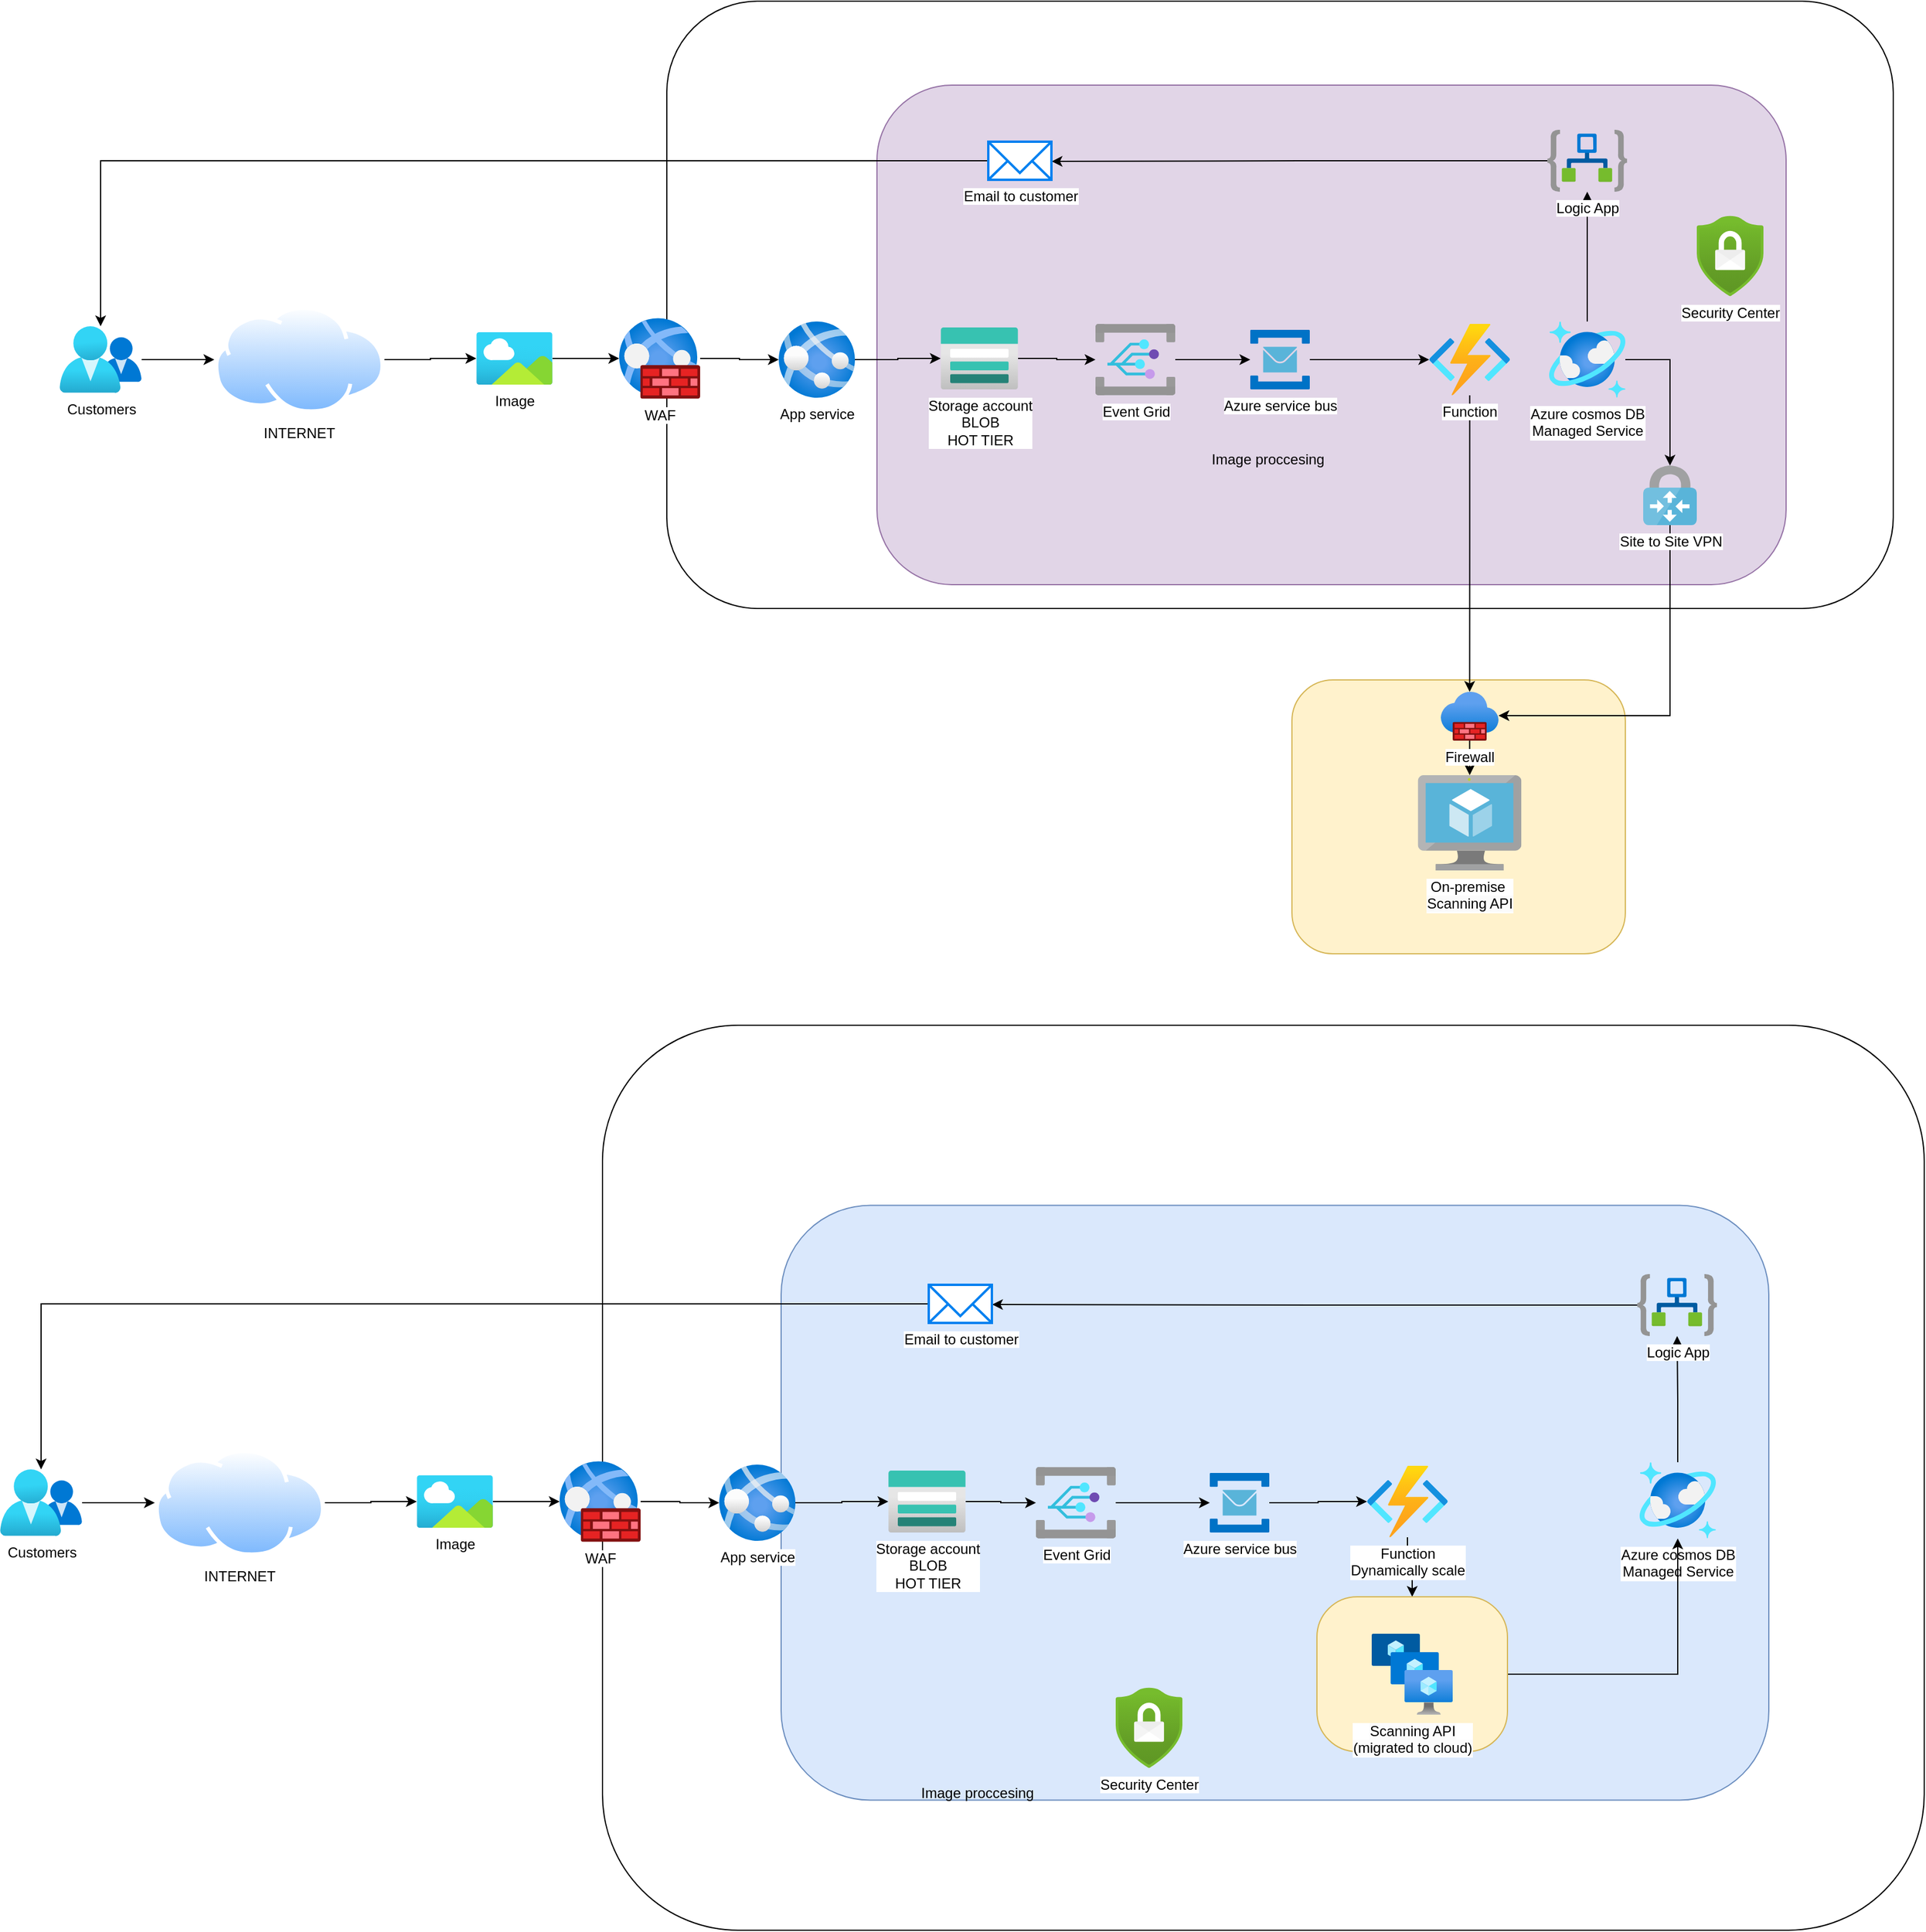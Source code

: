 <mxfile version="21.6.8" type="github">
  <diagram name="Page-1" id="VGzxjyFgtsjLAjGQvfVi">
    <mxGraphModel dx="4797" dy="2060" grid="1" gridSize="10" guides="1" tooltips="1" connect="1" arrows="1" fold="1" page="1" pageScale="1" pageWidth="827" pageHeight="1169" math="0" shadow="0">
      <root>
        <mxCell id="0" />
        <mxCell id="1" parent="0" />
        <mxCell id="vnJGNwGky5d_OeumcHCo-67" value="" style="rounded=1;whiteSpace=wrap;html=1;fillColor=#fff2cc;strokeColor=#d6b656;labelPosition=center;verticalLabelPosition=bottom;align=center;verticalAlign=top;labelBackgroundColor=none;" parent="1" vertex="1">
          <mxGeometry x="415" y="640" width="280" height="230" as="geometry" />
        </mxCell>
        <mxCell id="vnJGNwGky5d_OeumcHCo-62" value="" style="rounded=1;whiteSpace=wrap;html=1;" parent="1" vertex="1">
          <mxGeometry x="-110" y="70" width="1030" height="510" as="geometry" />
        </mxCell>
        <mxCell id="vnJGNwGky5d_OeumcHCo-63" value="" style="rounded=1;whiteSpace=wrap;html=1;fillColor=#e1d5e7;strokeColor=#9673a6;labelPosition=center;verticalLabelPosition=bottom;align=center;verticalAlign=top;labelBackgroundColor=none;" parent="1" vertex="1">
          <mxGeometry x="66.5" y="140.5" width="763.5" height="419.5" as="geometry" />
        </mxCell>
        <mxCell id="vnJGNwGky5d_OeumcHCo-38" style="edgeStyle=orthogonalEdgeStyle;rounded=0;orthogonalLoop=1;jettySize=auto;html=1;" parent="1" source="vnJGNwGky5d_OeumcHCo-31" target="vnJGNwGky5d_OeumcHCo-34" edge="1">
          <mxGeometry relative="1" as="geometry" />
        </mxCell>
        <mxCell id="vnJGNwGky5d_OeumcHCo-31" value="Customers" style="image;aspect=fixed;html=1;points=[];align=center;fontSize=12;image=img/lib/azure2/management_governance/My_Customers.svg;" parent="1" vertex="1">
          <mxGeometry x="-620" y="343" width="69" height="56.0" as="geometry" />
        </mxCell>
        <mxCell id="vnJGNwGky5d_OeumcHCo-40" style="edgeStyle=orthogonalEdgeStyle;rounded=0;orthogonalLoop=1;jettySize=auto;html=1;" parent="1" source="NdJkt42ZTY0JM_bon_cn-29" target="vnJGNwGky5d_OeumcHCo-36" edge="1">
          <mxGeometry relative="1" as="geometry" />
        </mxCell>
        <mxCell id="vnJGNwGky5d_OeumcHCo-33" value="Image" style="image;aspect=fixed;html=1;points=[];align=center;fontSize=12;image=img/lib/azure2/general/Image.svg;" parent="1" vertex="1">
          <mxGeometry x="-270" y="348" width="64" height="44" as="geometry" />
        </mxCell>
        <mxCell id="vnJGNwGky5d_OeumcHCo-39" style="edgeStyle=orthogonalEdgeStyle;rounded=0;orthogonalLoop=1;jettySize=auto;html=1;" parent="1" source="vnJGNwGky5d_OeumcHCo-34" target="vnJGNwGky5d_OeumcHCo-33" edge="1">
          <mxGeometry relative="1" as="geometry" />
        </mxCell>
        <mxCell id="vnJGNwGky5d_OeumcHCo-34" value="INTERNET&lt;br&gt;" style="image;aspect=fixed;perimeter=ellipsePerimeter;html=1;align=center;shadow=0;dashed=0;spacingTop=3;image=img/lib/active_directory/internet_cloud.svg;" parent="1" vertex="1">
          <mxGeometry x="-490" y="326" width="142.86" height="90" as="geometry" />
        </mxCell>
        <mxCell id="vnJGNwGky5d_OeumcHCo-41" style="edgeStyle=orthogonalEdgeStyle;rounded=0;orthogonalLoop=1;jettySize=auto;html=1;" parent="1" source="vnJGNwGky5d_OeumcHCo-36" target="vnJGNwGky5d_OeumcHCo-37" edge="1">
          <mxGeometry relative="1" as="geometry" />
        </mxCell>
        <mxCell id="vnJGNwGky5d_OeumcHCo-36" value="App service" style="image;aspect=fixed;html=1;points=[];align=center;fontSize=12;image=img/lib/azure2/app_services/App_Services.svg;" parent="1" vertex="1">
          <mxGeometry x="-16" y="339" width="64" height="64" as="geometry" />
        </mxCell>
        <mxCell id="vnJGNwGky5d_OeumcHCo-45" style="edgeStyle=orthogonalEdgeStyle;rounded=0;orthogonalLoop=1;jettySize=auto;html=1;" parent="1" source="vnJGNwGky5d_OeumcHCo-37" target="vnJGNwGky5d_OeumcHCo-44" edge="1">
          <mxGeometry relative="1" as="geometry" />
        </mxCell>
        <mxCell id="vnJGNwGky5d_OeumcHCo-37" value="Storage account&lt;br&gt;BLOB&lt;br&gt;HOT TIER" style="image;aspect=fixed;html=1;points=[];align=center;fontSize=12;image=img/lib/azure2/storage/Storage_Accounts.svg;" parent="1" vertex="1">
          <mxGeometry x="120" y="344" width="65" height="52" as="geometry" />
        </mxCell>
        <mxCell id="vnJGNwGky5d_OeumcHCo-47" style="edgeStyle=orthogonalEdgeStyle;rounded=0;orthogonalLoop=1;jettySize=auto;html=1;" parent="1" source="vnJGNwGky5d_OeumcHCo-44" target="vnJGNwGky5d_OeumcHCo-46" edge="1">
          <mxGeometry relative="1" as="geometry" />
        </mxCell>
        <mxCell id="vnJGNwGky5d_OeumcHCo-44" value="Event Grid" style="image;aspect=fixed;html=1;points=[];align=center;fontSize=12;image=img/lib/azure2/integration/Event_Grid_Subscriptions.svg;" parent="1" vertex="1">
          <mxGeometry x="250" y="341" width="67" height="60" as="geometry" />
        </mxCell>
        <mxCell id="vnJGNwGky5d_OeumcHCo-49" style="edgeStyle=orthogonalEdgeStyle;rounded=0;orthogonalLoop=1;jettySize=auto;html=1;" parent="1" source="vnJGNwGky5d_OeumcHCo-46" target="vnJGNwGky5d_OeumcHCo-48" edge="1">
          <mxGeometry relative="1" as="geometry" />
        </mxCell>
        <mxCell id="vnJGNwGky5d_OeumcHCo-46" value="Azure service bus" style="image;sketch=0;aspect=fixed;html=1;points=[];align=center;fontSize=12;image=img/lib/mscae/Service_Bus.svg;" parent="1" vertex="1">
          <mxGeometry x="380" y="346" width="50" height="50" as="geometry" />
        </mxCell>
        <mxCell id="NdJkt42ZTY0JM_bon_cn-145" style="edgeStyle=orthogonalEdgeStyle;rounded=0;orthogonalLoop=1;jettySize=auto;html=1;" edge="1" parent="1" source="vnJGNwGky5d_OeumcHCo-48" target="NdJkt42ZTY0JM_bon_cn-140">
          <mxGeometry relative="1" as="geometry" />
        </mxCell>
        <mxCell id="vnJGNwGky5d_OeumcHCo-48" value="Function" style="image;aspect=fixed;html=1;points=[];align=center;fontSize=12;image=img/lib/azure2/compute/Function_Apps.svg;" parent="1" vertex="1">
          <mxGeometry x="530.25" y="341" width="68" height="60" as="geometry" />
        </mxCell>
        <mxCell id="vnJGNwGky5d_OeumcHCo-56" style="edgeStyle=orthogonalEdgeStyle;rounded=0;orthogonalLoop=1;jettySize=auto;html=1;" parent="1" source="vnJGNwGky5d_OeumcHCo-50" target="vnJGNwGky5d_OeumcHCo-52" edge="1">
          <mxGeometry relative="1" as="geometry" />
        </mxCell>
        <mxCell id="NdJkt42ZTY0JM_bon_cn-147" style="edgeStyle=orthogonalEdgeStyle;rounded=0;orthogonalLoop=1;jettySize=auto;html=1;" edge="1" parent="1" source="vnJGNwGky5d_OeumcHCo-50" target="NdJkt42ZTY0JM_bon_cn-146">
          <mxGeometry relative="1" as="geometry" />
        </mxCell>
        <mxCell id="vnJGNwGky5d_OeumcHCo-50" value="Azure cosmos DB&lt;br&gt;Managed Service" style="image;aspect=fixed;html=1;points=[];align=center;fontSize=12;image=img/lib/azure2/databases/Azure_Cosmos_DB.svg;" parent="1" vertex="1">
          <mxGeometry x="631" y="339" width="64" height="64" as="geometry" />
        </mxCell>
        <mxCell id="vnJGNwGky5d_OeumcHCo-54" style="edgeStyle=orthogonalEdgeStyle;rounded=0;orthogonalLoop=1;jettySize=auto;html=1;entryX=1.004;entryY=0.517;entryDx=0;entryDy=0;entryPerimeter=0;" parent="1" source="vnJGNwGky5d_OeumcHCo-52" target="vnJGNwGky5d_OeumcHCo-53" edge="1">
          <mxGeometry relative="1" as="geometry" />
        </mxCell>
        <mxCell id="vnJGNwGky5d_OeumcHCo-52" value="Logic App" style="image;aspect=fixed;html=1;points=[];align=center;fontSize=12;image=img/lib/azure2/integration/Logic_Apps.svg;" parent="1" vertex="1">
          <mxGeometry x="629.5" y="178" width="67" height="52" as="geometry" />
        </mxCell>
        <mxCell id="vnJGNwGky5d_OeumcHCo-55" style="edgeStyle=orthogonalEdgeStyle;rounded=0;orthogonalLoop=1;jettySize=auto;html=1;" parent="1" source="vnJGNwGky5d_OeumcHCo-53" target="vnJGNwGky5d_OeumcHCo-31" edge="1">
          <mxGeometry relative="1" as="geometry" />
        </mxCell>
        <mxCell id="vnJGNwGky5d_OeumcHCo-53" value="Email to customer" style="html=1;verticalLabelPosition=bottom;align=center;labelBackgroundColor=#ffffff;verticalAlign=top;strokeWidth=2;strokeColor=#0080F0;shadow=0;dashed=0;shape=mxgraph.ios7.icons.mail;" parent="1" vertex="1">
          <mxGeometry x="160" y="188" width="53" height="32" as="geometry" />
        </mxCell>
        <mxCell id="vnJGNwGky5d_OeumcHCo-66" value="Image proccesing" style="text;strokeColor=none;align=center;fillColor=none;html=1;verticalAlign=middle;whiteSpace=wrap;rounded=0;" parent="1" vertex="1">
          <mxGeometry x="320" y="440" width="150" height="30" as="geometry" />
        </mxCell>
        <mxCell id="NdJkt42ZTY0JM_bon_cn-30" value="" style="edgeStyle=orthogonalEdgeStyle;rounded=0;orthogonalLoop=1;jettySize=auto;html=1;" edge="1" parent="1" source="vnJGNwGky5d_OeumcHCo-33" target="NdJkt42ZTY0JM_bon_cn-29">
          <mxGeometry relative="1" as="geometry">
            <mxPoint x="-206" y="370" as="sourcePoint" />
            <mxPoint x="-16" y="371" as="targetPoint" />
          </mxGeometry>
        </mxCell>
        <mxCell id="NdJkt42ZTY0JM_bon_cn-29" value="WAF" style="image;aspect=fixed;html=1;points=[];align=center;fontSize=12;image=img/lib/azure2/networking/Web_Application_Firewall_Policies_WAF.svg;" vertex="1" parent="1">
          <mxGeometry x="-150" y="336" width="68" height="68" as="geometry" />
        </mxCell>
        <mxCell id="NdJkt42ZTY0JM_bon_cn-33" value="On-premise&amp;nbsp;&lt;br style=&quot;border-color: var(--border-color); background-color: rgb(251, 251, 251);&quot;&gt;&lt;span style=&quot;background-color: rgb(251, 251, 251);&quot;&gt;Scanning API&lt;/span&gt;" style="image;sketch=0;aspect=fixed;html=1;points=[];align=center;fontSize=12;image=img/lib/mscae/Virtual_Machine.svg;" vertex="1" parent="1">
          <mxGeometry x="520.77" y="720" width="86.96" height="80" as="geometry" />
        </mxCell>
        <mxCell id="NdJkt42ZTY0JM_bon_cn-39" value="" style="rounded=1;whiteSpace=wrap;html=1;" vertex="1" parent="1">
          <mxGeometry x="-164" y="930" width="1110" height="760" as="geometry" />
        </mxCell>
        <mxCell id="NdJkt42ZTY0JM_bon_cn-40" value="" style="rounded=1;whiteSpace=wrap;html=1;labelPosition=center;verticalLabelPosition=bottom;align=center;verticalAlign=top;labelBackgroundColor=none;fillColor=#dae8fc;strokeColor=#6c8ebf;" vertex="1" parent="1">
          <mxGeometry x="-14" y="1081.25" width="829.5" height="499.5" as="geometry" />
        </mxCell>
        <mxCell id="NdJkt42ZTY0JM_bon_cn-41" style="edgeStyle=orthogonalEdgeStyle;rounded=0;orthogonalLoop=1;jettySize=auto;html=1;" edge="1" parent="1" source="NdJkt42ZTY0JM_bon_cn-42" target="NdJkt42ZTY0JM_bon_cn-46">
          <mxGeometry relative="1" as="geometry" />
        </mxCell>
        <mxCell id="NdJkt42ZTY0JM_bon_cn-42" value="Customers" style="image;aspect=fixed;html=1;points=[];align=center;fontSize=12;image=img/lib/azure2/management_governance/My_Customers.svg;" vertex="1" parent="1">
          <mxGeometry x="-670" y="1303" width="69" height="56.0" as="geometry" />
        </mxCell>
        <mxCell id="NdJkt42ZTY0JM_bon_cn-43" style="edgeStyle=orthogonalEdgeStyle;rounded=0;orthogonalLoop=1;jettySize=auto;html=1;" edge="1" parent="1" source="NdJkt42ZTY0JM_bon_cn-65" target="NdJkt42ZTY0JM_bon_cn-48">
          <mxGeometry relative="1" as="geometry" />
        </mxCell>
        <mxCell id="NdJkt42ZTY0JM_bon_cn-44" value="Image" style="image;aspect=fixed;html=1;points=[];align=center;fontSize=12;image=img/lib/azure2/general/Image.svg;" vertex="1" parent="1">
          <mxGeometry x="-320" y="1308" width="64" height="44" as="geometry" />
        </mxCell>
        <mxCell id="NdJkt42ZTY0JM_bon_cn-45" style="edgeStyle=orthogonalEdgeStyle;rounded=0;orthogonalLoop=1;jettySize=auto;html=1;" edge="1" parent="1" source="NdJkt42ZTY0JM_bon_cn-46" target="NdJkt42ZTY0JM_bon_cn-44">
          <mxGeometry relative="1" as="geometry" />
        </mxCell>
        <mxCell id="NdJkt42ZTY0JM_bon_cn-46" value="INTERNET&lt;br&gt;" style="image;aspect=fixed;perimeter=ellipsePerimeter;html=1;align=center;shadow=0;dashed=0;spacingTop=3;image=img/lib/active_directory/internet_cloud.svg;" vertex="1" parent="1">
          <mxGeometry x="-540" y="1286" width="142.86" height="90" as="geometry" />
        </mxCell>
        <mxCell id="NdJkt42ZTY0JM_bon_cn-47" style="edgeStyle=orthogonalEdgeStyle;rounded=0;orthogonalLoop=1;jettySize=auto;html=1;" edge="1" parent="1" source="NdJkt42ZTY0JM_bon_cn-48" target="NdJkt42ZTY0JM_bon_cn-50">
          <mxGeometry relative="1" as="geometry" />
        </mxCell>
        <mxCell id="NdJkt42ZTY0JM_bon_cn-48" value="App service" style="image;aspect=fixed;html=1;points=[];align=center;fontSize=12;image=img/lib/azure2/app_services/App_Services.svg;" vertex="1" parent="1">
          <mxGeometry x="-66" y="1299" width="64" height="64" as="geometry" />
        </mxCell>
        <mxCell id="NdJkt42ZTY0JM_bon_cn-49" style="edgeStyle=orthogonalEdgeStyle;rounded=0;orthogonalLoop=1;jettySize=auto;html=1;" edge="1" parent="1" source="NdJkt42ZTY0JM_bon_cn-50" target="NdJkt42ZTY0JM_bon_cn-52">
          <mxGeometry relative="1" as="geometry" />
        </mxCell>
        <mxCell id="NdJkt42ZTY0JM_bon_cn-50" value="Storage account&lt;br&gt;BLOB&lt;br&gt;HOT TIER" style="image;aspect=fixed;html=1;points=[];align=center;fontSize=12;image=img/lib/azure2/storage/Storage_Accounts.svg;" vertex="1" parent="1">
          <mxGeometry x="76" y="1304" width="65" height="52" as="geometry" />
        </mxCell>
        <mxCell id="NdJkt42ZTY0JM_bon_cn-51" style="edgeStyle=orthogonalEdgeStyle;rounded=0;orthogonalLoop=1;jettySize=auto;html=1;" edge="1" parent="1" source="NdJkt42ZTY0JM_bon_cn-52" target="NdJkt42ZTY0JM_bon_cn-54">
          <mxGeometry relative="1" as="geometry" />
        </mxCell>
        <mxCell id="NdJkt42ZTY0JM_bon_cn-52" value="Event Grid" style="image;aspect=fixed;html=1;points=[];align=center;fontSize=12;image=img/lib/azure2/integration/Event_Grid_Subscriptions.svg;" vertex="1" parent="1">
          <mxGeometry x="200" y="1301" width="67" height="60" as="geometry" />
        </mxCell>
        <mxCell id="NdJkt42ZTY0JM_bon_cn-53" style="edgeStyle=orthogonalEdgeStyle;rounded=0;orthogonalLoop=1;jettySize=auto;html=1;" edge="1" parent="1" source="NdJkt42ZTY0JM_bon_cn-54" target="NdJkt42ZTY0JM_bon_cn-56">
          <mxGeometry relative="1" as="geometry" />
        </mxCell>
        <mxCell id="NdJkt42ZTY0JM_bon_cn-54" value="Azure service bus" style="image;sketch=0;aspect=fixed;html=1;points=[];align=center;fontSize=12;image=img/lib/mscae/Service_Bus.svg;" vertex="1" parent="1">
          <mxGeometry x="346" y="1306" width="50" height="50" as="geometry" />
        </mxCell>
        <mxCell id="NdJkt42ZTY0JM_bon_cn-122" style="edgeStyle=orthogonalEdgeStyle;rounded=0;orthogonalLoop=1;jettySize=auto;html=1;entryX=0.5;entryY=0;entryDx=0;entryDy=0;" edge="1" parent="1" source="NdJkt42ZTY0JM_bon_cn-56" target="NdJkt42ZTY0JM_bon_cn-36">
          <mxGeometry relative="1" as="geometry" />
        </mxCell>
        <mxCell id="NdJkt42ZTY0JM_bon_cn-56" value="Function&lt;br&gt;Dynamically scale" style="image;aspect=fixed;html=1;points=[];align=center;fontSize=12;image=img/lib/azure2/compute/Function_Apps.svg;" vertex="1" parent="1">
          <mxGeometry x="478" y="1300" width="68" height="60" as="geometry" />
        </mxCell>
        <mxCell id="NdJkt42ZTY0JM_bon_cn-124" style="edgeStyle=orthogonalEdgeStyle;rounded=0;orthogonalLoop=1;jettySize=auto;html=1;" edge="1" parent="1" source="NdJkt42ZTY0JM_bon_cn-58" target="NdJkt42ZTY0JM_bon_cn-60">
          <mxGeometry relative="1" as="geometry" />
        </mxCell>
        <mxCell id="NdJkt42ZTY0JM_bon_cn-58" value="Azure cosmos DB&lt;br&gt;Managed Service" style="image;aspect=fixed;html=1;points=[];align=center;fontSize=12;image=img/lib/azure2/databases/Azure_Cosmos_DB.svg;" vertex="1" parent="1">
          <mxGeometry x="707" y="1297" width="64" height="64" as="geometry" />
        </mxCell>
        <mxCell id="NdJkt42ZTY0JM_bon_cn-59" style="edgeStyle=orthogonalEdgeStyle;rounded=0;orthogonalLoop=1;jettySize=auto;html=1;entryX=1.004;entryY=0.517;entryDx=0;entryDy=0;entryPerimeter=0;" edge="1" parent="1" source="NdJkt42ZTY0JM_bon_cn-60" target="NdJkt42ZTY0JM_bon_cn-62">
          <mxGeometry relative="1" as="geometry" />
        </mxCell>
        <mxCell id="NdJkt42ZTY0JM_bon_cn-60" value="Logic App" style="image;aspect=fixed;html=1;points=[];align=center;fontSize=12;image=img/lib/azure2/integration/Logic_Apps.svg;" vertex="1" parent="1">
          <mxGeometry x="705" y="1139" width="67" height="52" as="geometry" />
        </mxCell>
        <mxCell id="NdJkt42ZTY0JM_bon_cn-61" style="edgeStyle=orthogonalEdgeStyle;rounded=0;orthogonalLoop=1;jettySize=auto;html=1;" edge="1" parent="1" source="NdJkt42ZTY0JM_bon_cn-62" target="NdJkt42ZTY0JM_bon_cn-42">
          <mxGeometry relative="1" as="geometry" />
        </mxCell>
        <mxCell id="NdJkt42ZTY0JM_bon_cn-62" value="Email to customer" style="html=1;verticalLabelPosition=bottom;align=center;labelBackgroundColor=#ffffff;verticalAlign=top;strokeWidth=2;strokeColor=#0080F0;shadow=0;dashed=0;shape=mxgraph.ios7.icons.mail;" vertex="1" parent="1">
          <mxGeometry x="110" y="1148" width="53" height="32" as="geometry" />
        </mxCell>
        <mxCell id="NdJkt42ZTY0JM_bon_cn-63" value="Image proccesing" style="text;strokeColor=none;align=center;fillColor=none;html=1;verticalAlign=middle;whiteSpace=wrap;rounded=0;" vertex="1" parent="1">
          <mxGeometry x="76" y="1560" width="150" height="30" as="geometry" />
        </mxCell>
        <mxCell id="NdJkt42ZTY0JM_bon_cn-64" value="" style="edgeStyle=orthogonalEdgeStyle;rounded=0;orthogonalLoop=1;jettySize=auto;html=1;" edge="1" parent="1" source="NdJkt42ZTY0JM_bon_cn-44" target="NdJkt42ZTY0JM_bon_cn-65">
          <mxGeometry relative="1" as="geometry">
            <mxPoint x="-256" y="1330" as="sourcePoint" />
            <mxPoint x="-66" y="1331" as="targetPoint" />
          </mxGeometry>
        </mxCell>
        <mxCell id="NdJkt42ZTY0JM_bon_cn-65" value="WAF" style="image;aspect=fixed;html=1;points=[];align=center;fontSize=12;image=img/lib/azure2/networking/Web_Application_Firewall_Policies_WAF.svg;" vertex="1" parent="1">
          <mxGeometry x="-200" y="1296" width="68" height="68" as="geometry" />
        </mxCell>
        <mxCell id="NdJkt42ZTY0JM_bon_cn-127" style="edgeStyle=orthogonalEdgeStyle;rounded=0;orthogonalLoop=1;jettySize=auto;html=1;" edge="1" parent="1" source="NdJkt42ZTY0JM_bon_cn-36" target="NdJkt42ZTY0JM_bon_cn-58">
          <mxGeometry relative="1" as="geometry" />
        </mxCell>
        <mxCell id="NdJkt42ZTY0JM_bon_cn-36" value="" style="rounded=1;whiteSpace=wrap;html=1;fillColor=#fff2cc;strokeColor=#d6b656;labelPosition=center;verticalLabelPosition=bottom;align=center;verticalAlign=top;labelBackgroundColor=none;arcSize=26;" vertex="1" parent="1">
          <mxGeometry x="436" y="1410" width="160" height="130" as="geometry" />
        </mxCell>
        <mxCell id="NdJkt42ZTY0JM_bon_cn-38" value="&lt;span style=&quot;border-color: var(--border-color); color: rgb(0, 0, 0); font-family: Helvetica; font-size: 12px; font-style: normal; font-variant-ligatures: normal; font-variant-caps: normal; font-weight: 400; letter-spacing: normal; orphans: 2; text-align: center; text-indent: 0px; text-transform: none; widows: 2; word-spacing: 0px; -webkit-text-stroke-width: 0px; text-decoration-thickness: initial; text-decoration-style: initial; text-decoration-color: initial; background-color: rgb(251, 251, 251);&quot;&gt;Scanning API&lt;br&gt;(migrated to cloud)&lt;br&gt;&lt;/span&gt;" style="image;aspect=fixed;html=1;points=[];align=center;fontSize=12;image=img/lib/azure2/compute/VM_Scale_Sets.svg;" vertex="1" parent="1">
          <mxGeometry x="482" y="1441" width="68" height="68" as="geometry" />
        </mxCell>
        <mxCell id="NdJkt42ZTY0JM_bon_cn-144" style="edgeStyle=orthogonalEdgeStyle;rounded=0;orthogonalLoop=1;jettySize=auto;html=1;" edge="1" parent="1" source="NdJkt42ZTY0JM_bon_cn-140" target="NdJkt42ZTY0JM_bon_cn-33">
          <mxGeometry relative="1" as="geometry" />
        </mxCell>
        <mxCell id="NdJkt42ZTY0JM_bon_cn-140" value="Firewall" style="image;aspect=fixed;html=1;points=[];align=center;fontSize=12;image=img/lib/azure2/networking/Firewalls.svg;" vertex="1" parent="1">
          <mxGeometry x="540" y="650" width="48.5" height="40.99" as="geometry" />
        </mxCell>
        <mxCell id="NdJkt42ZTY0JM_bon_cn-148" style="edgeStyle=orthogonalEdgeStyle;rounded=0;orthogonalLoop=1;jettySize=auto;html=1;" edge="1" parent="1" source="NdJkt42ZTY0JM_bon_cn-146" target="NdJkt42ZTY0JM_bon_cn-140">
          <mxGeometry relative="1" as="geometry">
            <Array as="points">
              <mxPoint x="733" y="670" />
            </Array>
          </mxGeometry>
        </mxCell>
        <mxCell id="NdJkt42ZTY0JM_bon_cn-146" value="Site to Site VPN" style="image;sketch=0;aspect=fixed;html=1;points=[];align=center;fontSize=12;image=img/lib/mscae/VPN_Gateway.svg;" vertex="1" parent="1">
          <mxGeometry x="710" y="460" width="45" height="50" as="geometry" />
        </mxCell>
        <mxCell id="NdJkt42ZTY0JM_bon_cn-152" value="Security Center" style="image;aspect=fixed;html=1;points=[];align=center;fontSize=12;image=img/lib/azure2/security/Security_Center.svg;" vertex="1" parent="1">
          <mxGeometry x="755" y="250" width="56.0" height="68" as="geometry" />
        </mxCell>
        <mxCell id="NdJkt42ZTY0JM_bon_cn-155" value="Security Center" style="image;aspect=fixed;html=1;points=[];align=center;fontSize=12;image=img/lib/azure2/security/Security_Center.svg;" vertex="1" parent="1">
          <mxGeometry x="267" y="1486" width="56.0" height="68" as="geometry" />
        </mxCell>
      </root>
    </mxGraphModel>
  </diagram>
</mxfile>
